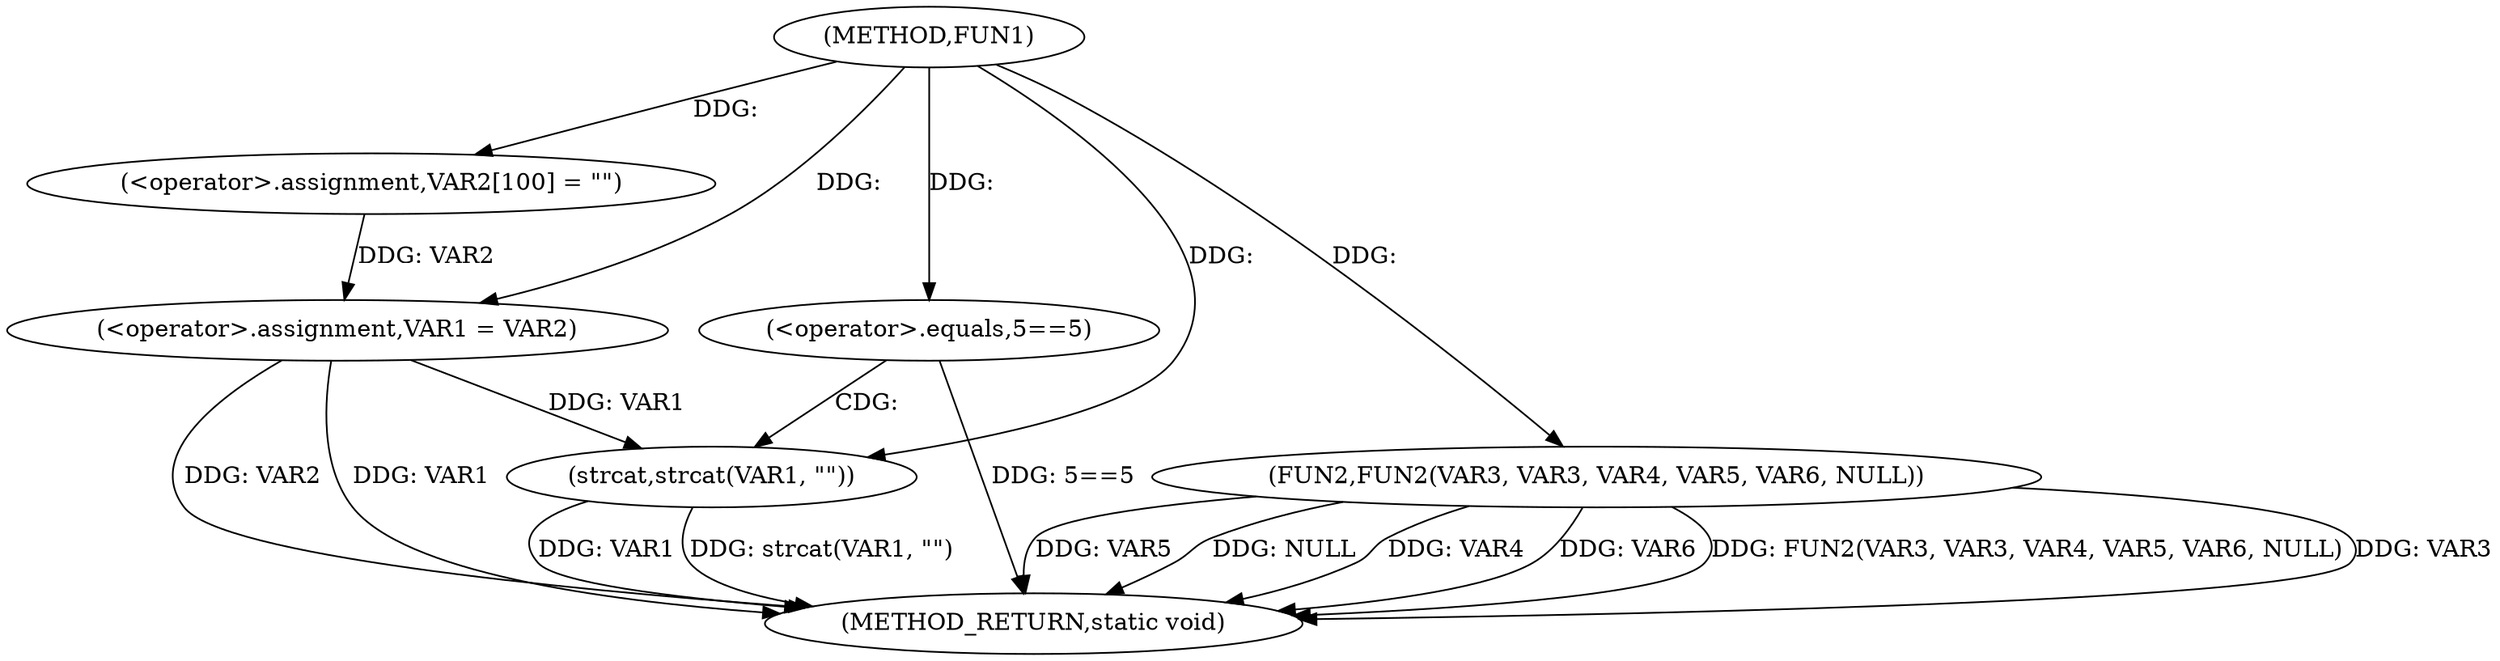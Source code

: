 digraph FUN1 {  
"1000100" [label = "(METHOD,FUN1)" ]
"1000125" [label = "(METHOD_RETURN,static void)" ]
"1000104" [label = "(<operator>.assignment,VAR2[100] = \"\")" ]
"1000107" [label = "(<operator>.assignment,VAR1 = VAR2)" ]
"1000111" [label = "(<operator>.equals,5==5)" ]
"1000115" [label = "(strcat,strcat(VAR1, \"\"))" ]
"1000118" [label = "(FUN2,FUN2(VAR3, VAR3, VAR4, VAR5, VAR6, NULL))" ]
  "1000107" -> "1000125"  [ label = "DDG: VAR1"] 
  "1000118" -> "1000125"  [ label = "DDG: VAR6"] 
  "1000118" -> "1000125"  [ label = "DDG: FUN2(VAR3, VAR3, VAR4, VAR5, VAR6, NULL)"] 
  "1000118" -> "1000125"  [ label = "DDG: VAR3"] 
  "1000118" -> "1000125"  [ label = "DDG: VAR5"] 
  "1000107" -> "1000125"  [ label = "DDG: VAR2"] 
  "1000118" -> "1000125"  [ label = "DDG: NULL"] 
  "1000115" -> "1000125"  [ label = "DDG: strcat(VAR1, \"\")"] 
  "1000118" -> "1000125"  [ label = "DDG: VAR4"] 
  "1000111" -> "1000125"  [ label = "DDG: 5==5"] 
  "1000115" -> "1000125"  [ label = "DDG: VAR1"] 
  "1000100" -> "1000104"  [ label = "DDG: "] 
  "1000104" -> "1000107"  [ label = "DDG: VAR2"] 
  "1000100" -> "1000107"  [ label = "DDG: "] 
  "1000100" -> "1000111"  [ label = "DDG: "] 
  "1000107" -> "1000115"  [ label = "DDG: VAR1"] 
  "1000100" -> "1000115"  [ label = "DDG: "] 
  "1000100" -> "1000118"  [ label = "DDG: "] 
  "1000111" -> "1000115"  [ label = "CDG: "] 
}
